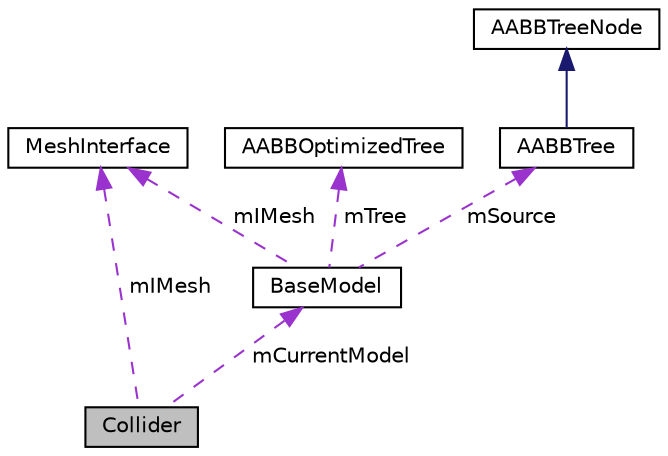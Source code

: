 digraph "Collider"
{
  edge [fontname="Helvetica",fontsize="10",labelfontname="Helvetica",labelfontsize="10"];
  node [fontname="Helvetica",fontsize="10",shape=record];
  Node1 [label="Collider",height=0.2,width=0.4,color="black", fillcolor="grey75", style="filled", fontcolor="black"];
  Node2 -> Node1 [dir="back",color="darkorchid3",fontsize="10",style="dashed",label=" mIMesh" ,fontname="Helvetica"];
  Node2 [label="MeshInterface",height=0.2,width=0.4,color="black", fillcolor="white", style="filled",URL="$class_mesh_interface.html"];
  Node3 -> Node1 [dir="back",color="darkorchid3",fontsize="10",style="dashed",label=" mCurrentModel" ,fontname="Helvetica"];
  Node3 [label="BaseModel",height=0.2,width=0.4,color="black", fillcolor="white", style="filled",URL="$class_base_model.html"];
  Node4 -> Node3 [dir="back",color="darkorchid3",fontsize="10",style="dashed",label=" mTree" ,fontname="Helvetica"];
  Node4 [label="AABBOptimizedTree",height=0.2,width=0.4,color="black", fillcolor="white", style="filled",URL="$class_a_a_b_b_optimized_tree.html"];
  Node2 -> Node3 [dir="back",color="darkorchid3",fontsize="10",style="dashed",label=" mIMesh" ,fontname="Helvetica"];
  Node5 -> Node3 [dir="back",color="darkorchid3",fontsize="10",style="dashed",label=" mSource" ,fontname="Helvetica"];
  Node5 [label="AABBTree",height=0.2,width=0.4,color="black", fillcolor="white", style="filled",URL="$class_a_a_b_b_tree.html"];
  Node6 -> Node5 [dir="back",color="midnightblue",fontsize="10",style="solid",fontname="Helvetica"];
  Node6 [label="AABBTreeNode",height=0.2,width=0.4,color="black", fillcolor="white", style="filled",URL="$class_a_a_b_b_tree_node.html"];
}
